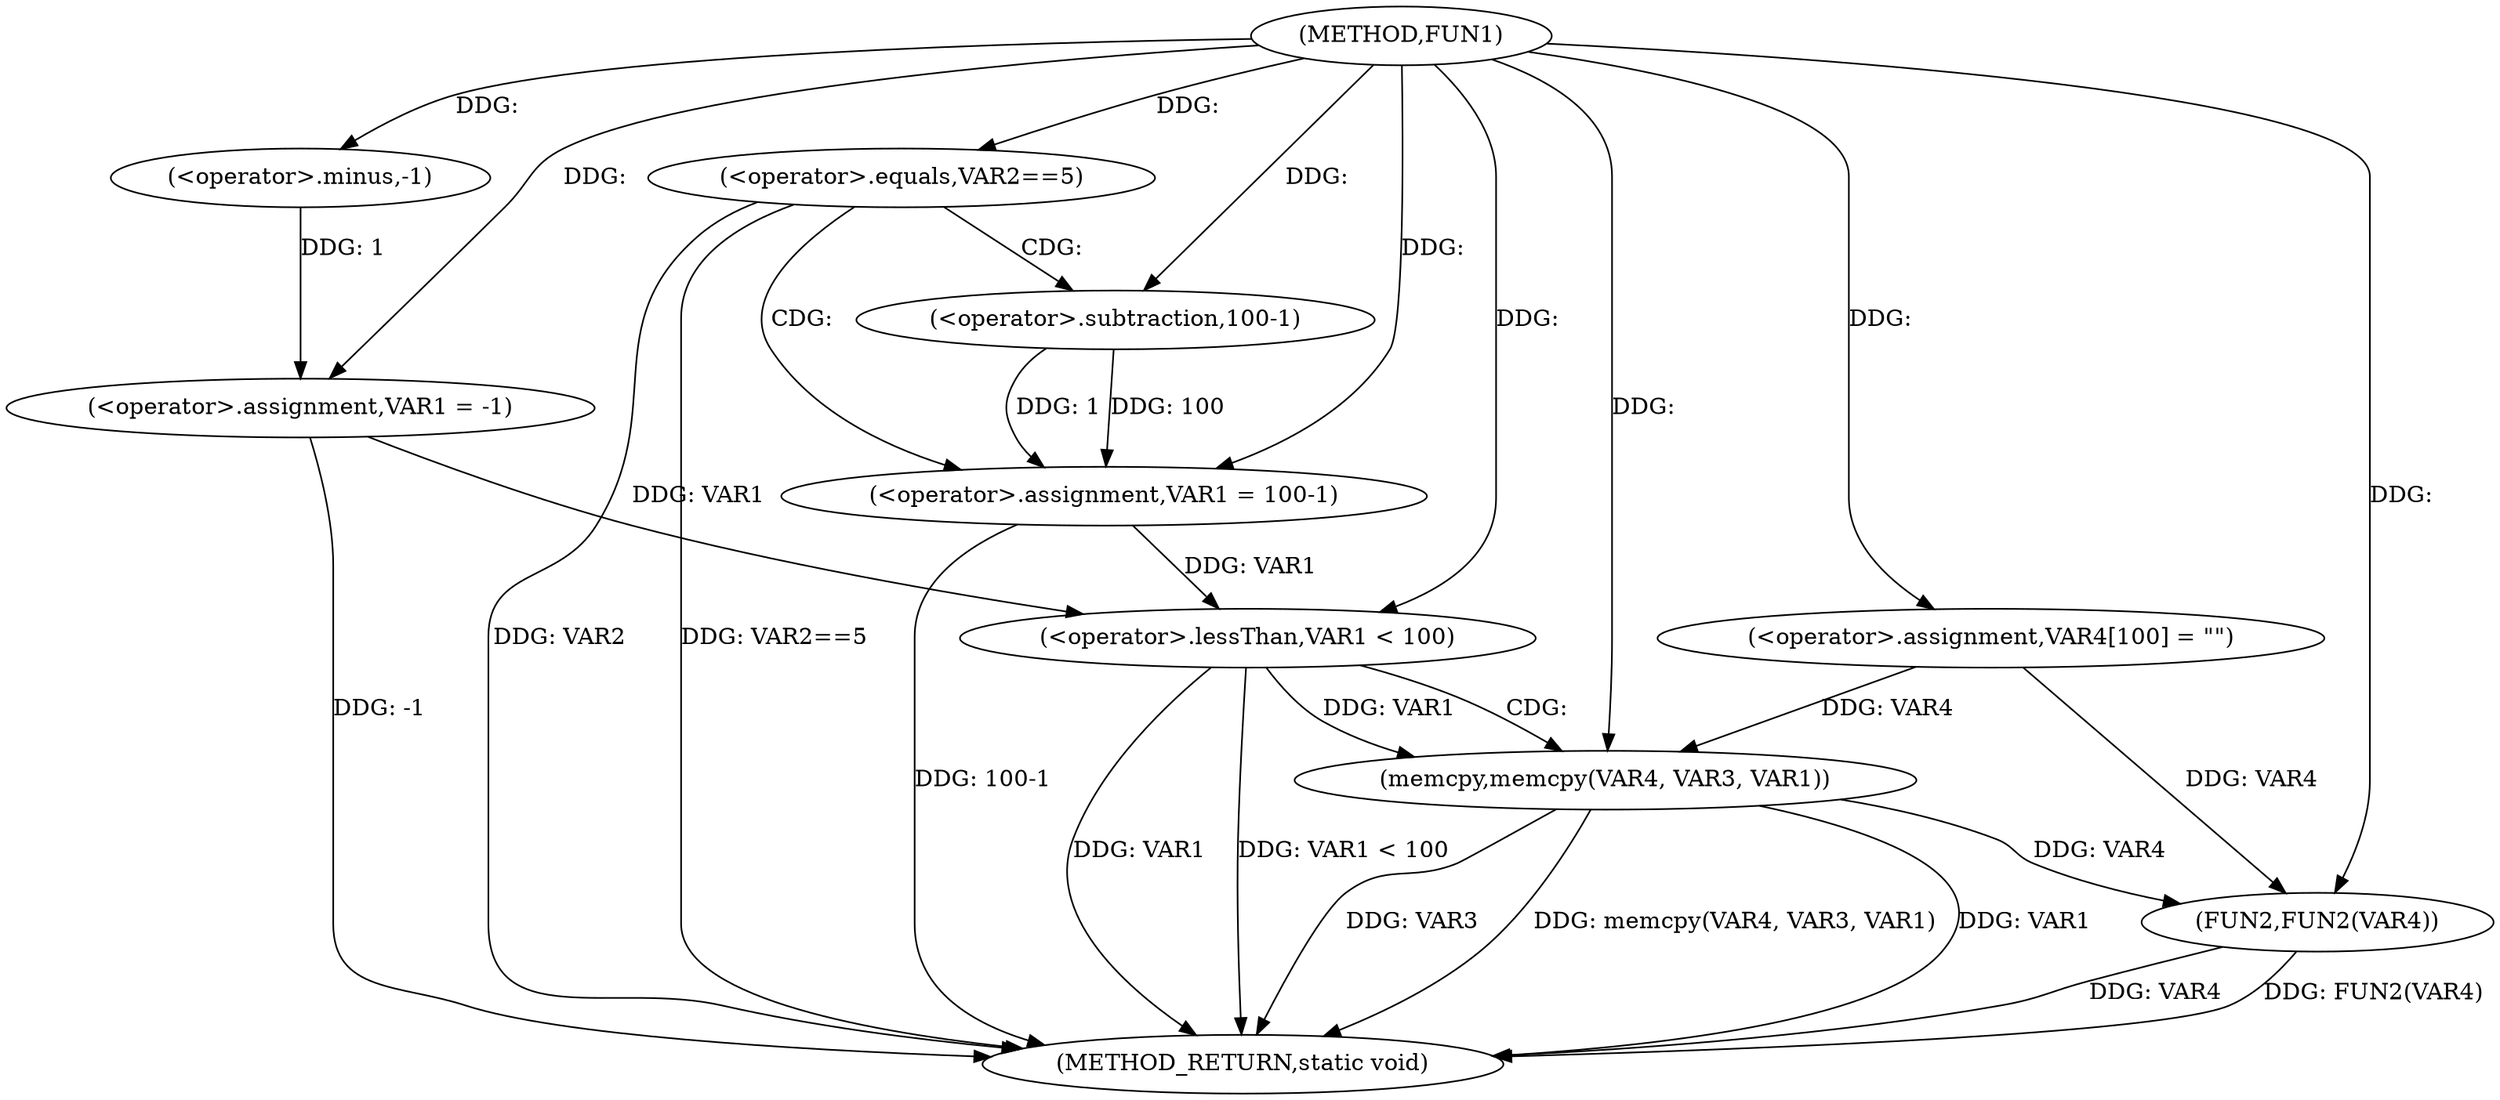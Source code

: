 digraph FUN1 {  
"1000100" [label = "(METHOD,FUN1)" ]
"1000134" [label = "(METHOD_RETURN,static void)" ]
"1000103" [label = "(<operator>.assignment,VAR1 = -1)" ]
"1000105" [label = "(<operator>.minus,-1)" ]
"1000108" [label = "(<operator>.equals,VAR2==5)" ]
"1000112" [label = "(<operator>.assignment,VAR1 = 100-1)" ]
"1000114" [label = "(<operator>.subtraction,100-1)" ]
"1000120" [label = "(<operator>.assignment,VAR4[100] = \"\")" ]
"1000124" [label = "(<operator>.lessThan,VAR1 < 100)" ]
"1000128" [label = "(memcpy,memcpy(VAR4, VAR3, VAR1))" ]
"1000132" [label = "(FUN2,FUN2(VAR4))" ]
  "1000128" -> "1000134"  [ label = "DDG: VAR3"] 
  "1000124" -> "1000134"  [ label = "DDG: VAR1"] 
  "1000108" -> "1000134"  [ label = "DDG: VAR2==5"] 
  "1000103" -> "1000134"  [ label = "DDG: -1"] 
  "1000112" -> "1000134"  [ label = "DDG: 100-1"] 
  "1000132" -> "1000134"  [ label = "DDG: FUN2(VAR4)"] 
  "1000128" -> "1000134"  [ label = "DDG: memcpy(VAR4, VAR3, VAR1)"] 
  "1000108" -> "1000134"  [ label = "DDG: VAR2"] 
  "1000132" -> "1000134"  [ label = "DDG: VAR4"] 
  "1000128" -> "1000134"  [ label = "DDG: VAR1"] 
  "1000124" -> "1000134"  [ label = "DDG: VAR1 < 100"] 
  "1000105" -> "1000103"  [ label = "DDG: 1"] 
  "1000100" -> "1000103"  [ label = "DDG: "] 
  "1000100" -> "1000105"  [ label = "DDG: "] 
  "1000100" -> "1000108"  [ label = "DDG: "] 
  "1000114" -> "1000112"  [ label = "DDG: 100"] 
  "1000114" -> "1000112"  [ label = "DDG: 1"] 
  "1000100" -> "1000112"  [ label = "DDG: "] 
  "1000100" -> "1000114"  [ label = "DDG: "] 
  "1000100" -> "1000120"  [ label = "DDG: "] 
  "1000103" -> "1000124"  [ label = "DDG: VAR1"] 
  "1000112" -> "1000124"  [ label = "DDG: VAR1"] 
  "1000100" -> "1000124"  [ label = "DDG: "] 
  "1000120" -> "1000128"  [ label = "DDG: VAR4"] 
  "1000100" -> "1000128"  [ label = "DDG: "] 
  "1000124" -> "1000128"  [ label = "DDG: VAR1"] 
  "1000128" -> "1000132"  [ label = "DDG: VAR4"] 
  "1000120" -> "1000132"  [ label = "DDG: VAR4"] 
  "1000100" -> "1000132"  [ label = "DDG: "] 
  "1000108" -> "1000112"  [ label = "CDG: "] 
  "1000108" -> "1000114"  [ label = "CDG: "] 
  "1000124" -> "1000128"  [ label = "CDG: "] 
}
